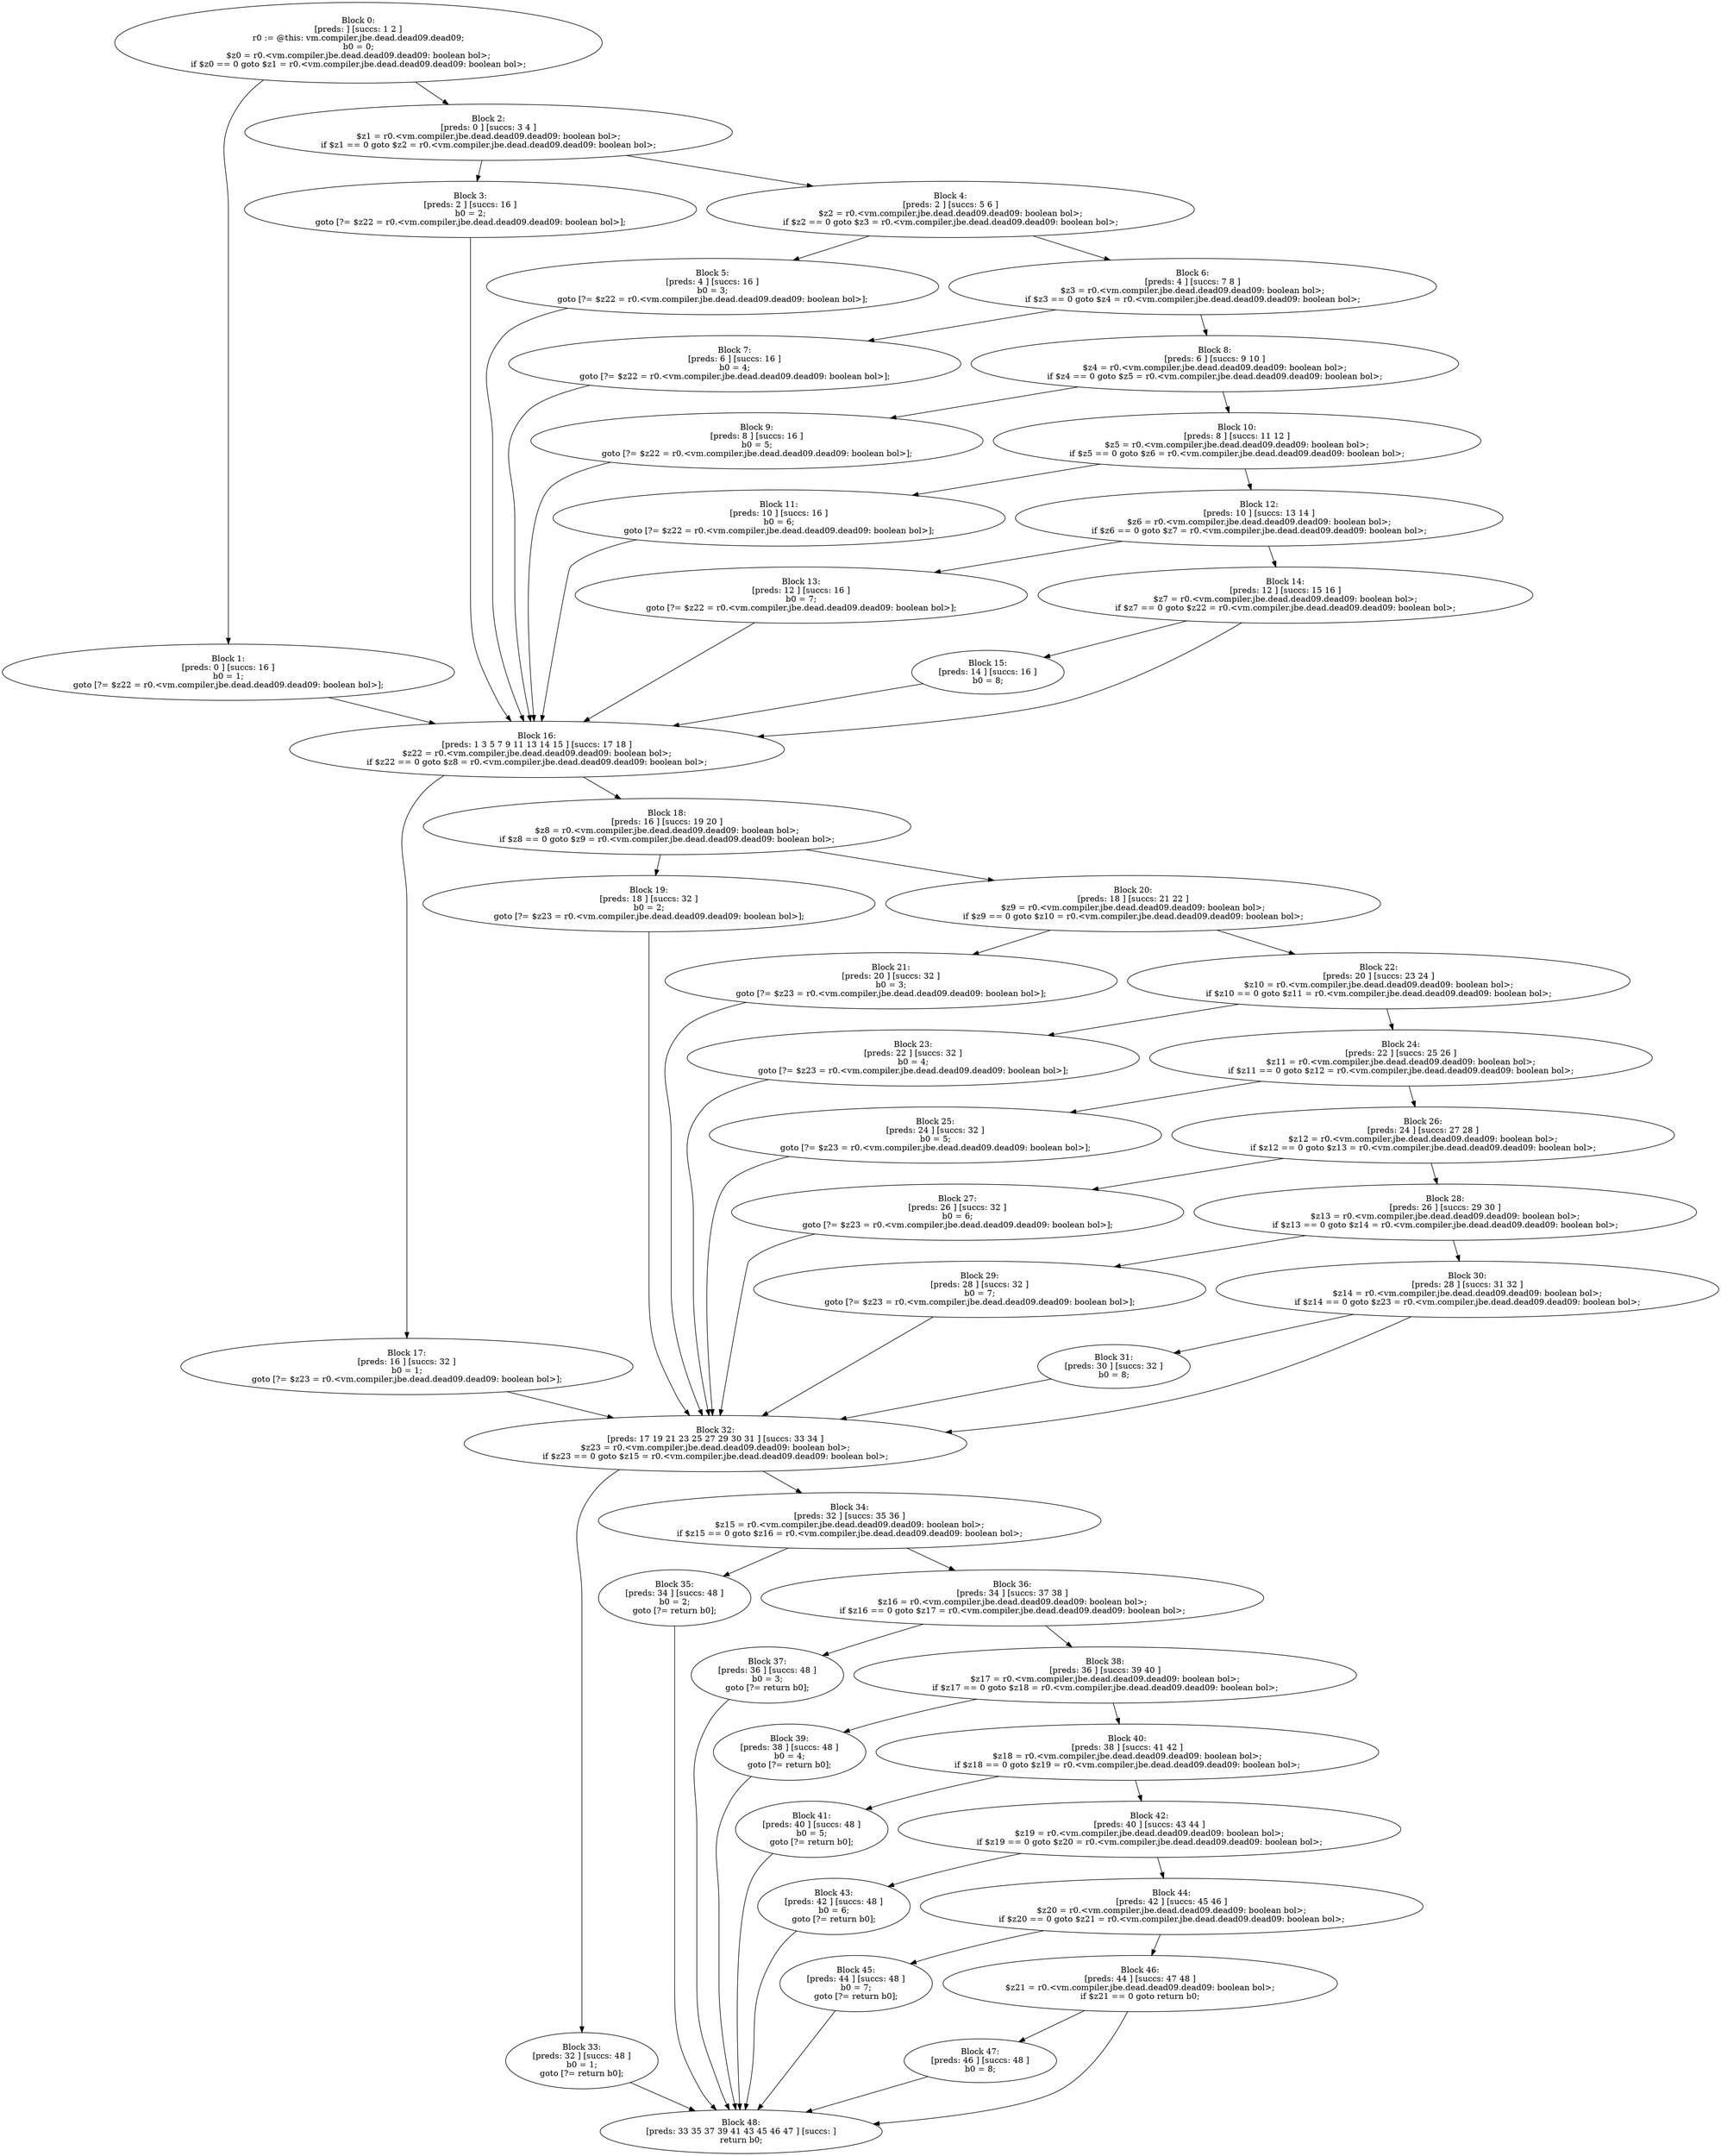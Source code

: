 digraph "unitGraph" {
    "Block 0:
[preds: ] [succs: 1 2 ]
r0 := @this: vm.compiler.jbe.dead.dead09.dead09;
b0 = 0;
$z0 = r0.<vm.compiler.jbe.dead.dead09.dead09: boolean bol>;
if $z0 == 0 goto $z1 = r0.<vm.compiler.jbe.dead.dead09.dead09: boolean bol>;
"
    "Block 1:
[preds: 0 ] [succs: 16 ]
b0 = 1;
goto [?= $z22 = r0.<vm.compiler.jbe.dead.dead09.dead09: boolean bol>];
"
    "Block 2:
[preds: 0 ] [succs: 3 4 ]
$z1 = r0.<vm.compiler.jbe.dead.dead09.dead09: boolean bol>;
if $z1 == 0 goto $z2 = r0.<vm.compiler.jbe.dead.dead09.dead09: boolean bol>;
"
    "Block 3:
[preds: 2 ] [succs: 16 ]
b0 = 2;
goto [?= $z22 = r0.<vm.compiler.jbe.dead.dead09.dead09: boolean bol>];
"
    "Block 4:
[preds: 2 ] [succs: 5 6 ]
$z2 = r0.<vm.compiler.jbe.dead.dead09.dead09: boolean bol>;
if $z2 == 0 goto $z3 = r0.<vm.compiler.jbe.dead.dead09.dead09: boolean bol>;
"
    "Block 5:
[preds: 4 ] [succs: 16 ]
b0 = 3;
goto [?= $z22 = r0.<vm.compiler.jbe.dead.dead09.dead09: boolean bol>];
"
    "Block 6:
[preds: 4 ] [succs: 7 8 ]
$z3 = r0.<vm.compiler.jbe.dead.dead09.dead09: boolean bol>;
if $z3 == 0 goto $z4 = r0.<vm.compiler.jbe.dead.dead09.dead09: boolean bol>;
"
    "Block 7:
[preds: 6 ] [succs: 16 ]
b0 = 4;
goto [?= $z22 = r0.<vm.compiler.jbe.dead.dead09.dead09: boolean bol>];
"
    "Block 8:
[preds: 6 ] [succs: 9 10 ]
$z4 = r0.<vm.compiler.jbe.dead.dead09.dead09: boolean bol>;
if $z4 == 0 goto $z5 = r0.<vm.compiler.jbe.dead.dead09.dead09: boolean bol>;
"
    "Block 9:
[preds: 8 ] [succs: 16 ]
b0 = 5;
goto [?= $z22 = r0.<vm.compiler.jbe.dead.dead09.dead09: boolean bol>];
"
    "Block 10:
[preds: 8 ] [succs: 11 12 ]
$z5 = r0.<vm.compiler.jbe.dead.dead09.dead09: boolean bol>;
if $z5 == 0 goto $z6 = r0.<vm.compiler.jbe.dead.dead09.dead09: boolean bol>;
"
    "Block 11:
[preds: 10 ] [succs: 16 ]
b0 = 6;
goto [?= $z22 = r0.<vm.compiler.jbe.dead.dead09.dead09: boolean bol>];
"
    "Block 12:
[preds: 10 ] [succs: 13 14 ]
$z6 = r0.<vm.compiler.jbe.dead.dead09.dead09: boolean bol>;
if $z6 == 0 goto $z7 = r0.<vm.compiler.jbe.dead.dead09.dead09: boolean bol>;
"
    "Block 13:
[preds: 12 ] [succs: 16 ]
b0 = 7;
goto [?= $z22 = r0.<vm.compiler.jbe.dead.dead09.dead09: boolean bol>];
"
    "Block 14:
[preds: 12 ] [succs: 15 16 ]
$z7 = r0.<vm.compiler.jbe.dead.dead09.dead09: boolean bol>;
if $z7 == 0 goto $z22 = r0.<vm.compiler.jbe.dead.dead09.dead09: boolean bol>;
"
    "Block 15:
[preds: 14 ] [succs: 16 ]
b0 = 8;
"
    "Block 16:
[preds: 1 3 5 7 9 11 13 14 15 ] [succs: 17 18 ]
$z22 = r0.<vm.compiler.jbe.dead.dead09.dead09: boolean bol>;
if $z22 == 0 goto $z8 = r0.<vm.compiler.jbe.dead.dead09.dead09: boolean bol>;
"
    "Block 17:
[preds: 16 ] [succs: 32 ]
b0 = 1;
goto [?= $z23 = r0.<vm.compiler.jbe.dead.dead09.dead09: boolean bol>];
"
    "Block 18:
[preds: 16 ] [succs: 19 20 ]
$z8 = r0.<vm.compiler.jbe.dead.dead09.dead09: boolean bol>;
if $z8 == 0 goto $z9 = r0.<vm.compiler.jbe.dead.dead09.dead09: boolean bol>;
"
    "Block 19:
[preds: 18 ] [succs: 32 ]
b0 = 2;
goto [?= $z23 = r0.<vm.compiler.jbe.dead.dead09.dead09: boolean bol>];
"
    "Block 20:
[preds: 18 ] [succs: 21 22 ]
$z9 = r0.<vm.compiler.jbe.dead.dead09.dead09: boolean bol>;
if $z9 == 0 goto $z10 = r0.<vm.compiler.jbe.dead.dead09.dead09: boolean bol>;
"
    "Block 21:
[preds: 20 ] [succs: 32 ]
b0 = 3;
goto [?= $z23 = r0.<vm.compiler.jbe.dead.dead09.dead09: boolean bol>];
"
    "Block 22:
[preds: 20 ] [succs: 23 24 ]
$z10 = r0.<vm.compiler.jbe.dead.dead09.dead09: boolean bol>;
if $z10 == 0 goto $z11 = r0.<vm.compiler.jbe.dead.dead09.dead09: boolean bol>;
"
    "Block 23:
[preds: 22 ] [succs: 32 ]
b0 = 4;
goto [?= $z23 = r0.<vm.compiler.jbe.dead.dead09.dead09: boolean bol>];
"
    "Block 24:
[preds: 22 ] [succs: 25 26 ]
$z11 = r0.<vm.compiler.jbe.dead.dead09.dead09: boolean bol>;
if $z11 == 0 goto $z12 = r0.<vm.compiler.jbe.dead.dead09.dead09: boolean bol>;
"
    "Block 25:
[preds: 24 ] [succs: 32 ]
b0 = 5;
goto [?= $z23 = r0.<vm.compiler.jbe.dead.dead09.dead09: boolean bol>];
"
    "Block 26:
[preds: 24 ] [succs: 27 28 ]
$z12 = r0.<vm.compiler.jbe.dead.dead09.dead09: boolean bol>;
if $z12 == 0 goto $z13 = r0.<vm.compiler.jbe.dead.dead09.dead09: boolean bol>;
"
    "Block 27:
[preds: 26 ] [succs: 32 ]
b0 = 6;
goto [?= $z23 = r0.<vm.compiler.jbe.dead.dead09.dead09: boolean bol>];
"
    "Block 28:
[preds: 26 ] [succs: 29 30 ]
$z13 = r0.<vm.compiler.jbe.dead.dead09.dead09: boolean bol>;
if $z13 == 0 goto $z14 = r0.<vm.compiler.jbe.dead.dead09.dead09: boolean bol>;
"
    "Block 29:
[preds: 28 ] [succs: 32 ]
b0 = 7;
goto [?= $z23 = r0.<vm.compiler.jbe.dead.dead09.dead09: boolean bol>];
"
    "Block 30:
[preds: 28 ] [succs: 31 32 ]
$z14 = r0.<vm.compiler.jbe.dead.dead09.dead09: boolean bol>;
if $z14 == 0 goto $z23 = r0.<vm.compiler.jbe.dead.dead09.dead09: boolean bol>;
"
    "Block 31:
[preds: 30 ] [succs: 32 ]
b0 = 8;
"
    "Block 32:
[preds: 17 19 21 23 25 27 29 30 31 ] [succs: 33 34 ]
$z23 = r0.<vm.compiler.jbe.dead.dead09.dead09: boolean bol>;
if $z23 == 0 goto $z15 = r0.<vm.compiler.jbe.dead.dead09.dead09: boolean bol>;
"
    "Block 33:
[preds: 32 ] [succs: 48 ]
b0 = 1;
goto [?= return b0];
"
    "Block 34:
[preds: 32 ] [succs: 35 36 ]
$z15 = r0.<vm.compiler.jbe.dead.dead09.dead09: boolean bol>;
if $z15 == 0 goto $z16 = r0.<vm.compiler.jbe.dead.dead09.dead09: boolean bol>;
"
    "Block 35:
[preds: 34 ] [succs: 48 ]
b0 = 2;
goto [?= return b0];
"
    "Block 36:
[preds: 34 ] [succs: 37 38 ]
$z16 = r0.<vm.compiler.jbe.dead.dead09.dead09: boolean bol>;
if $z16 == 0 goto $z17 = r0.<vm.compiler.jbe.dead.dead09.dead09: boolean bol>;
"
    "Block 37:
[preds: 36 ] [succs: 48 ]
b0 = 3;
goto [?= return b0];
"
    "Block 38:
[preds: 36 ] [succs: 39 40 ]
$z17 = r0.<vm.compiler.jbe.dead.dead09.dead09: boolean bol>;
if $z17 == 0 goto $z18 = r0.<vm.compiler.jbe.dead.dead09.dead09: boolean bol>;
"
    "Block 39:
[preds: 38 ] [succs: 48 ]
b0 = 4;
goto [?= return b0];
"
    "Block 40:
[preds: 38 ] [succs: 41 42 ]
$z18 = r0.<vm.compiler.jbe.dead.dead09.dead09: boolean bol>;
if $z18 == 0 goto $z19 = r0.<vm.compiler.jbe.dead.dead09.dead09: boolean bol>;
"
    "Block 41:
[preds: 40 ] [succs: 48 ]
b0 = 5;
goto [?= return b0];
"
    "Block 42:
[preds: 40 ] [succs: 43 44 ]
$z19 = r0.<vm.compiler.jbe.dead.dead09.dead09: boolean bol>;
if $z19 == 0 goto $z20 = r0.<vm.compiler.jbe.dead.dead09.dead09: boolean bol>;
"
    "Block 43:
[preds: 42 ] [succs: 48 ]
b0 = 6;
goto [?= return b0];
"
    "Block 44:
[preds: 42 ] [succs: 45 46 ]
$z20 = r0.<vm.compiler.jbe.dead.dead09.dead09: boolean bol>;
if $z20 == 0 goto $z21 = r0.<vm.compiler.jbe.dead.dead09.dead09: boolean bol>;
"
    "Block 45:
[preds: 44 ] [succs: 48 ]
b0 = 7;
goto [?= return b0];
"
    "Block 46:
[preds: 44 ] [succs: 47 48 ]
$z21 = r0.<vm.compiler.jbe.dead.dead09.dead09: boolean bol>;
if $z21 == 0 goto return b0;
"
    "Block 47:
[preds: 46 ] [succs: 48 ]
b0 = 8;
"
    "Block 48:
[preds: 33 35 37 39 41 43 45 46 47 ] [succs: ]
return b0;
"
    "Block 0:
[preds: ] [succs: 1 2 ]
r0 := @this: vm.compiler.jbe.dead.dead09.dead09;
b0 = 0;
$z0 = r0.<vm.compiler.jbe.dead.dead09.dead09: boolean bol>;
if $z0 == 0 goto $z1 = r0.<vm.compiler.jbe.dead.dead09.dead09: boolean bol>;
"->"Block 1:
[preds: 0 ] [succs: 16 ]
b0 = 1;
goto [?= $z22 = r0.<vm.compiler.jbe.dead.dead09.dead09: boolean bol>];
";
    "Block 0:
[preds: ] [succs: 1 2 ]
r0 := @this: vm.compiler.jbe.dead.dead09.dead09;
b0 = 0;
$z0 = r0.<vm.compiler.jbe.dead.dead09.dead09: boolean bol>;
if $z0 == 0 goto $z1 = r0.<vm.compiler.jbe.dead.dead09.dead09: boolean bol>;
"->"Block 2:
[preds: 0 ] [succs: 3 4 ]
$z1 = r0.<vm.compiler.jbe.dead.dead09.dead09: boolean bol>;
if $z1 == 0 goto $z2 = r0.<vm.compiler.jbe.dead.dead09.dead09: boolean bol>;
";
    "Block 1:
[preds: 0 ] [succs: 16 ]
b0 = 1;
goto [?= $z22 = r0.<vm.compiler.jbe.dead.dead09.dead09: boolean bol>];
"->"Block 16:
[preds: 1 3 5 7 9 11 13 14 15 ] [succs: 17 18 ]
$z22 = r0.<vm.compiler.jbe.dead.dead09.dead09: boolean bol>;
if $z22 == 0 goto $z8 = r0.<vm.compiler.jbe.dead.dead09.dead09: boolean bol>;
";
    "Block 2:
[preds: 0 ] [succs: 3 4 ]
$z1 = r0.<vm.compiler.jbe.dead.dead09.dead09: boolean bol>;
if $z1 == 0 goto $z2 = r0.<vm.compiler.jbe.dead.dead09.dead09: boolean bol>;
"->"Block 3:
[preds: 2 ] [succs: 16 ]
b0 = 2;
goto [?= $z22 = r0.<vm.compiler.jbe.dead.dead09.dead09: boolean bol>];
";
    "Block 2:
[preds: 0 ] [succs: 3 4 ]
$z1 = r0.<vm.compiler.jbe.dead.dead09.dead09: boolean bol>;
if $z1 == 0 goto $z2 = r0.<vm.compiler.jbe.dead.dead09.dead09: boolean bol>;
"->"Block 4:
[preds: 2 ] [succs: 5 6 ]
$z2 = r0.<vm.compiler.jbe.dead.dead09.dead09: boolean bol>;
if $z2 == 0 goto $z3 = r0.<vm.compiler.jbe.dead.dead09.dead09: boolean bol>;
";
    "Block 3:
[preds: 2 ] [succs: 16 ]
b0 = 2;
goto [?= $z22 = r0.<vm.compiler.jbe.dead.dead09.dead09: boolean bol>];
"->"Block 16:
[preds: 1 3 5 7 9 11 13 14 15 ] [succs: 17 18 ]
$z22 = r0.<vm.compiler.jbe.dead.dead09.dead09: boolean bol>;
if $z22 == 0 goto $z8 = r0.<vm.compiler.jbe.dead.dead09.dead09: boolean bol>;
";
    "Block 4:
[preds: 2 ] [succs: 5 6 ]
$z2 = r0.<vm.compiler.jbe.dead.dead09.dead09: boolean bol>;
if $z2 == 0 goto $z3 = r0.<vm.compiler.jbe.dead.dead09.dead09: boolean bol>;
"->"Block 5:
[preds: 4 ] [succs: 16 ]
b0 = 3;
goto [?= $z22 = r0.<vm.compiler.jbe.dead.dead09.dead09: boolean bol>];
";
    "Block 4:
[preds: 2 ] [succs: 5 6 ]
$z2 = r0.<vm.compiler.jbe.dead.dead09.dead09: boolean bol>;
if $z2 == 0 goto $z3 = r0.<vm.compiler.jbe.dead.dead09.dead09: boolean bol>;
"->"Block 6:
[preds: 4 ] [succs: 7 8 ]
$z3 = r0.<vm.compiler.jbe.dead.dead09.dead09: boolean bol>;
if $z3 == 0 goto $z4 = r0.<vm.compiler.jbe.dead.dead09.dead09: boolean bol>;
";
    "Block 5:
[preds: 4 ] [succs: 16 ]
b0 = 3;
goto [?= $z22 = r0.<vm.compiler.jbe.dead.dead09.dead09: boolean bol>];
"->"Block 16:
[preds: 1 3 5 7 9 11 13 14 15 ] [succs: 17 18 ]
$z22 = r0.<vm.compiler.jbe.dead.dead09.dead09: boolean bol>;
if $z22 == 0 goto $z8 = r0.<vm.compiler.jbe.dead.dead09.dead09: boolean bol>;
";
    "Block 6:
[preds: 4 ] [succs: 7 8 ]
$z3 = r0.<vm.compiler.jbe.dead.dead09.dead09: boolean bol>;
if $z3 == 0 goto $z4 = r0.<vm.compiler.jbe.dead.dead09.dead09: boolean bol>;
"->"Block 7:
[preds: 6 ] [succs: 16 ]
b0 = 4;
goto [?= $z22 = r0.<vm.compiler.jbe.dead.dead09.dead09: boolean bol>];
";
    "Block 6:
[preds: 4 ] [succs: 7 8 ]
$z3 = r0.<vm.compiler.jbe.dead.dead09.dead09: boolean bol>;
if $z3 == 0 goto $z4 = r0.<vm.compiler.jbe.dead.dead09.dead09: boolean bol>;
"->"Block 8:
[preds: 6 ] [succs: 9 10 ]
$z4 = r0.<vm.compiler.jbe.dead.dead09.dead09: boolean bol>;
if $z4 == 0 goto $z5 = r0.<vm.compiler.jbe.dead.dead09.dead09: boolean bol>;
";
    "Block 7:
[preds: 6 ] [succs: 16 ]
b0 = 4;
goto [?= $z22 = r0.<vm.compiler.jbe.dead.dead09.dead09: boolean bol>];
"->"Block 16:
[preds: 1 3 5 7 9 11 13 14 15 ] [succs: 17 18 ]
$z22 = r0.<vm.compiler.jbe.dead.dead09.dead09: boolean bol>;
if $z22 == 0 goto $z8 = r0.<vm.compiler.jbe.dead.dead09.dead09: boolean bol>;
";
    "Block 8:
[preds: 6 ] [succs: 9 10 ]
$z4 = r0.<vm.compiler.jbe.dead.dead09.dead09: boolean bol>;
if $z4 == 0 goto $z5 = r0.<vm.compiler.jbe.dead.dead09.dead09: boolean bol>;
"->"Block 9:
[preds: 8 ] [succs: 16 ]
b0 = 5;
goto [?= $z22 = r0.<vm.compiler.jbe.dead.dead09.dead09: boolean bol>];
";
    "Block 8:
[preds: 6 ] [succs: 9 10 ]
$z4 = r0.<vm.compiler.jbe.dead.dead09.dead09: boolean bol>;
if $z4 == 0 goto $z5 = r0.<vm.compiler.jbe.dead.dead09.dead09: boolean bol>;
"->"Block 10:
[preds: 8 ] [succs: 11 12 ]
$z5 = r0.<vm.compiler.jbe.dead.dead09.dead09: boolean bol>;
if $z5 == 0 goto $z6 = r0.<vm.compiler.jbe.dead.dead09.dead09: boolean bol>;
";
    "Block 9:
[preds: 8 ] [succs: 16 ]
b0 = 5;
goto [?= $z22 = r0.<vm.compiler.jbe.dead.dead09.dead09: boolean bol>];
"->"Block 16:
[preds: 1 3 5 7 9 11 13 14 15 ] [succs: 17 18 ]
$z22 = r0.<vm.compiler.jbe.dead.dead09.dead09: boolean bol>;
if $z22 == 0 goto $z8 = r0.<vm.compiler.jbe.dead.dead09.dead09: boolean bol>;
";
    "Block 10:
[preds: 8 ] [succs: 11 12 ]
$z5 = r0.<vm.compiler.jbe.dead.dead09.dead09: boolean bol>;
if $z5 == 0 goto $z6 = r0.<vm.compiler.jbe.dead.dead09.dead09: boolean bol>;
"->"Block 11:
[preds: 10 ] [succs: 16 ]
b0 = 6;
goto [?= $z22 = r0.<vm.compiler.jbe.dead.dead09.dead09: boolean bol>];
";
    "Block 10:
[preds: 8 ] [succs: 11 12 ]
$z5 = r0.<vm.compiler.jbe.dead.dead09.dead09: boolean bol>;
if $z5 == 0 goto $z6 = r0.<vm.compiler.jbe.dead.dead09.dead09: boolean bol>;
"->"Block 12:
[preds: 10 ] [succs: 13 14 ]
$z6 = r0.<vm.compiler.jbe.dead.dead09.dead09: boolean bol>;
if $z6 == 0 goto $z7 = r0.<vm.compiler.jbe.dead.dead09.dead09: boolean bol>;
";
    "Block 11:
[preds: 10 ] [succs: 16 ]
b0 = 6;
goto [?= $z22 = r0.<vm.compiler.jbe.dead.dead09.dead09: boolean bol>];
"->"Block 16:
[preds: 1 3 5 7 9 11 13 14 15 ] [succs: 17 18 ]
$z22 = r0.<vm.compiler.jbe.dead.dead09.dead09: boolean bol>;
if $z22 == 0 goto $z8 = r0.<vm.compiler.jbe.dead.dead09.dead09: boolean bol>;
";
    "Block 12:
[preds: 10 ] [succs: 13 14 ]
$z6 = r0.<vm.compiler.jbe.dead.dead09.dead09: boolean bol>;
if $z6 == 0 goto $z7 = r0.<vm.compiler.jbe.dead.dead09.dead09: boolean bol>;
"->"Block 13:
[preds: 12 ] [succs: 16 ]
b0 = 7;
goto [?= $z22 = r0.<vm.compiler.jbe.dead.dead09.dead09: boolean bol>];
";
    "Block 12:
[preds: 10 ] [succs: 13 14 ]
$z6 = r0.<vm.compiler.jbe.dead.dead09.dead09: boolean bol>;
if $z6 == 0 goto $z7 = r0.<vm.compiler.jbe.dead.dead09.dead09: boolean bol>;
"->"Block 14:
[preds: 12 ] [succs: 15 16 ]
$z7 = r0.<vm.compiler.jbe.dead.dead09.dead09: boolean bol>;
if $z7 == 0 goto $z22 = r0.<vm.compiler.jbe.dead.dead09.dead09: boolean bol>;
";
    "Block 13:
[preds: 12 ] [succs: 16 ]
b0 = 7;
goto [?= $z22 = r0.<vm.compiler.jbe.dead.dead09.dead09: boolean bol>];
"->"Block 16:
[preds: 1 3 5 7 9 11 13 14 15 ] [succs: 17 18 ]
$z22 = r0.<vm.compiler.jbe.dead.dead09.dead09: boolean bol>;
if $z22 == 0 goto $z8 = r0.<vm.compiler.jbe.dead.dead09.dead09: boolean bol>;
";
    "Block 14:
[preds: 12 ] [succs: 15 16 ]
$z7 = r0.<vm.compiler.jbe.dead.dead09.dead09: boolean bol>;
if $z7 == 0 goto $z22 = r0.<vm.compiler.jbe.dead.dead09.dead09: boolean bol>;
"->"Block 15:
[preds: 14 ] [succs: 16 ]
b0 = 8;
";
    "Block 14:
[preds: 12 ] [succs: 15 16 ]
$z7 = r0.<vm.compiler.jbe.dead.dead09.dead09: boolean bol>;
if $z7 == 0 goto $z22 = r0.<vm.compiler.jbe.dead.dead09.dead09: boolean bol>;
"->"Block 16:
[preds: 1 3 5 7 9 11 13 14 15 ] [succs: 17 18 ]
$z22 = r0.<vm.compiler.jbe.dead.dead09.dead09: boolean bol>;
if $z22 == 0 goto $z8 = r0.<vm.compiler.jbe.dead.dead09.dead09: boolean bol>;
";
    "Block 15:
[preds: 14 ] [succs: 16 ]
b0 = 8;
"->"Block 16:
[preds: 1 3 5 7 9 11 13 14 15 ] [succs: 17 18 ]
$z22 = r0.<vm.compiler.jbe.dead.dead09.dead09: boolean bol>;
if $z22 == 0 goto $z8 = r0.<vm.compiler.jbe.dead.dead09.dead09: boolean bol>;
";
    "Block 16:
[preds: 1 3 5 7 9 11 13 14 15 ] [succs: 17 18 ]
$z22 = r0.<vm.compiler.jbe.dead.dead09.dead09: boolean bol>;
if $z22 == 0 goto $z8 = r0.<vm.compiler.jbe.dead.dead09.dead09: boolean bol>;
"->"Block 17:
[preds: 16 ] [succs: 32 ]
b0 = 1;
goto [?= $z23 = r0.<vm.compiler.jbe.dead.dead09.dead09: boolean bol>];
";
    "Block 16:
[preds: 1 3 5 7 9 11 13 14 15 ] [succs: 17 18 ]
$z22 = r0.<vm.compiler.jbe.dead.dead09.dead09: boolean bol>;
if $z22 == 0 goto $z8 = r0.<vm.compiler.jbe.dead.dead09.dead09: boolean bol>;
"->"Block 18:
[preds: 16 ] [succs: 19 20 ]
$z8 = r0.<vm.compiler.jbe.dead.dead09.dead09: boolean bol>;
if $z8 == 0 goto $z9 = r0.<vm.compiler.jbe.dead.dead09.dead09: boolean bol>;
";
    "Block 17:
[preds: 16 ] [succs: 32 ]
b0 = 1;
goto [?= $z23 = r0.<vm.compiler.jbe.dead.dead09.dead09: boolean bol>];
"->"Block 32:
[preds: 17 19 21 23 25 27 29 30 31 ] [succs: 33 34 ]
$z23 = r0.<vm.compiler.jbe.dead.dead09.dead09: boolean bol>;
if $z23 == 0 goto $z15 = r0.<vm.compiler.jbe.dead.dead09.dead09: boolean bol>;
";
    "Block 18:
[preds: 16 ] [succs: 19 20 ]
$z8 = r0.<vm.compiler.jbe.dead.dead09.dead09: boolean bol>;
if $z8 == 0 goto $z9 = r0.<vm.compiler.jbe.dead.dead09.dead09: boolean bol>;
"->"Block 19:
[preds: 18 ] [succs: 32 ]
b0 = 2;
goto [?= $z23 = r0.<vm.compiler.jbe.dead.dead09.dead09: boolean bol>];
";
    "Block 18:
[preds: 16 ] [succs: 19 20 ]
$z8 = r0.<vm.compiler.jbe.dead.dead09.dead09: boolean bol>;
if $z8 == 0 goto $z9 = r0.<vm.compiler.jbe.dead.dead09.dead09: boolean bol>;
"->"Block 20:
[preds: 18 ] [succs: 21 22 ]
$z9 = r0.<vm.compiler.jbe.dead.dead09.dead09: boolean bol>;
if $z9 == 0 goto $z10 = r0.<vm.compiler.jbe.dead.dead09.dead09: boolean bol>;
";
    "Block 19:
[preds: 18 ] [succs: 32 ]
b0 = 2;
goto [?= $z23 = r0.<vm.compiler.jbe.dead.dead09.dead09: boolean bol>];
"->"Block 32:
[preds: 17 19 21 23 25 27 29 30 31 ] [succs: 33 34 ]
$z23 = r0.<vm.compiler.jbe.dead.dead09.dead09: boolean bol>;
if $z23 == 0 goto $z15 = r0.<vm.compiler.jbe.dead.dead09.dead09: boolean bol>;
";
    "Block 20:
[preds: 18 ] [succs: 21 22 ]
$z9 = r0.<vm.compiler.jbe.dead.dead09.dead09: boolean bol>;
if $z9 == 0 goto $z10 = r0.<vm.compiler.jbe.dead.dead09.dead09: boolean bol>;
"->"Block 21:
[preds: 20 ] [succs: 32 ]
b0 = 3;
goto [?= $z23 = r0.<vm.compiler.jbe.dead.dead09.dead09: boolean bol>];
";
    "Block 20:
[preds: 18 ] [succs: 21 22 ]
$z9 = r0.<vm.compiler.jbe.dead.dead09.dead09: boolean bol>;
if $z9 == 0 goto $z10 = r0.<vm.compiler.jbe.dead.dead09.dead09: boolean bol>;
"->"Block 22:
[preds: 20 ] [succs: 23 24 ]
$z10 = r0.<vm.compiler.jbe.dead.dead09.dead09: boolean bol>;
if $z10 == 0 goto $z11 = r0.<vm.compiler.jbe.dead.dead09.dead09: boolean bol>;
";
    "Block 21:
[preds: 20 ] [succs: 32 ]
b0 = 3;
goto [?= $z23 = r0.<vm.compiler.jbe.dead.dead09.dead09: boolean bol>];
"->"Block 32:
[preds: 17 19 21 23 25 27 29 30 31 ] [succs: 33 34 ]
$z23 = r0.<vm.compiler.jbe.dead.dead09.dead09: boolean bol>;
if $z23 == 0 goto $z15 = r0.<vm.compiler.jbe.dead.dead09.dead09: boolean bol>;
";
    "Block 22:
[preds: 20 ] [succs: 23 24 ]
$z10 = r0.<vm.compiler.jbe.dead.dead09.dead09: boolean bol>;
if $z10 == 0 goto $z11 = r0.<vm.compiler.jbe.dead.dead09.dead09: boolean bol>;
"->"Block 23:
[preds: 22 ] [succs: 32 ]
b0 = 4;
goto [?= $z23 = r0.<vm.compiler.jbe.dead.dead09.dead09: boolean bol>];
";
    "Block 22:
[preds: 20 ] [succs: 23 24 ]
$z10 = r0.<vm.compiler.jbe.dead.dead09.dead09: boolean bol>;
if $z10 == 0 goto $z11 = r0.<vm.compiler.jbe.dead.dead09.dead09: boolean bol>;
"->"Block 24:
[preds: 22 ] [succs: 25 26 ]
$z11 = r0.<vm.compiler.jbe.dead.dead09.dead09: boolean bol>;
if $z11 == 0 goto $z12 = r0.<vm.compiler.jbe.dead.dead09.dead09: boolean bol>;
";
    "Block 23:
[preds: 22 ] [succs: 32 ]
b0 = 4;
goto [?= $z23 = r0.<vm.compiler.jbe.dead.dead09.dead09: boolean bol>];
"->"Block 32:
[preds: 17 19 21 23 25 27 29 30 31 ] [succs: 33 34 ]
$z23 = r0.<vm.compiler.jbe.dead.dead09.dead09: boolean bol>;
if $z23 == 0 goto $z15 = r0.<vm.compiler.jbe.dead.dead09.dead09: boolean bol>;
";
    "Block 24:
[preds: 22 ] [succs: 25 26 ]
$z11 = r0.<vm.compiler.jbe.dead.dead09.dead09: boolean bol>;
if $z11 == 0 goto $z12 = r0.<vm.compiler.jbe.dead.dead09.dead09: boolean bol>;
"->"Block 25:
[preds: 24 ] [succs: 32 ]
b0 = 5;
goto [?= $z23 = r0.<vm.compiler.jbe.dead.dead09.dead09: boolean bol>];
";
    "Block 24:
[preds: 22 ] [succs: 25 26 ]
$z11 = r0.<vm.compiler.jbe.dead.dead09.dead09: boolean bol>;
if $z11 == 0 goto $z12 = r0.<vm.compiler.jbe.dead.dead09.dead09: boolean bol>;
"->"Block 26:
[preds: 24 ] [succs: 27 28 ]
$z12 = r0.<vm.compiler.jbe.dead.dead09.dead09: boolean bol>;
if $z12 == 0 goto $z13 = r0.<vm.compiler.jbe.dead.dead09.dead09: boolean bol>;
";
    "Block 25:
[preds: 24 ] [succs: 32 ]
b0 = 5;
goto [?= $z23 = r0.<vm.compiler.jbe.dead.dead09.dead09: boolean bol>];
"->"Block 32:
[preds: 17 19 21 23 25 27 29 30 31 ] [succs: 33 34 ]
$z23 = r0.<vm.compiler.jbe.dead.dead09.dead09: boolean bol>;
if $z23 == 0 goto $z15 = r0.<vm.compiler.jbe.dead.dead09.dead09: boolean bol>;
";
    "Block 26:
[preds: 24 ] [succs: 27 28 ]
$z12 = r0.<vm.compiler.jbe.dead.dead09.dead09: boolean bol>;
if $z12 == 0 goto $z13 = r0.<vm.compiler.jbe.dead.dead09.dead09: boolean bol>;
"->"Block 27:
[preds: 26 ] [succs: 32 ]
b0 = 6;
goto [?= $z23 = r0.<vm.compiler.jbe.dead.dead09.dead09: boolean bol>];
";
    "Block 26:
[preds: 24 ] [succs: 27 28 ]
$z12 = r0.<vm.compiler.jbe.dead.dead09.dead09: boolean bol>;
if $z12 == 0 goto $z13 = r0.<vm.compiler.jbe.dead.dead09.dead09: boolean bol>;
"->"Block 28:
[preds: 26 ] [succs: 29 30 ]
$z13 = r0.<vm.compiler.jbe.dead.dead09.dead09: boolean bol>;
if $z13 == 0 goto $z14 = r0.<vm.compiler.jbe.dead.dead09.dead09: boolean bol>;
";
    "Block 27:
[preds: 26 ] [succs: 32 ]
b0 = 6;
goto [?= $z23 = r0.<vm.compiler.jbe.dead.dead09.dead09: boolean bol>];
"->"Block 32:
[preds: 17 19 21 23 25 27 29 30 31 ] [succs: 33 34 ]
$z23 = r0.<vm.compiler.jbe.dead.dead09.dead09: boolean bol>;
if $z23 == 0 goto $z15 = r0.<vm.compiler.jbe.dead.dead09.dead09: boolean bol>;
";
    "Block 28:
[preds: 26 ] [succs: 29 30 ]
$z13 = r0.<vm.compiler.jbe.dead.dead09.dead09: boolean bol>;
if $z13 == 0 goto $z14 = r0.<vm.compiler.jbe.dead.dead09.dead09: boolean bol>;
"->"Block 29:
[preds: 28 ] [succs: 32 ]
b0 = 7;
goto [?= $z23 = r0.<vm.compiler.jbe.dead.dead09.dead09: boolean bol>];
";
    "Block 28:
[preds: 26 ] [succs: 29 30 ]
$z13 = r0.<vm.compiler.jbe.dead.dead09.dead09: boolean bol>;
if $z13 == 0 goto $z14 = r0.<vm.compiler.jbe.dead.dead09.dead09: boolean bol>;
"->"Block 30:
[preds: 28 ] [succs: 31 32 ]
$z14 = r0.<vm.compiler.jbe.dead.dead09.dead09: boolean bol>;
if $z14 == 0 goto $z23 = r0.<vm.compiler.jbe.dead.dead09.dead09: boolean bol>;
";
    "Block 29:
[preds: 28 ] [succs: 32 ]
b0 = 7;
goto [?= $z23 = r0.<vm.compiler.jbe.dead.dead09.dead09: boolean bol>];
"->"Block 32:
[preds: 17 19 21 23 25 27 29 30 31 ] [succs: 33 34 ]
$z23 = r0.<vm.compiler.jbe.dead.dead09.dead09: boolean bol>;
if $z23 == 0 goto $z15 = r0.<vm.compiler.jbe.dead.dead09.dead09: boolean bol>;
";
    "Block 30:
[preds: 28 ] [succs: 31 32 ]
$z14 = r0.<vm.compiler.jbe.dead.dead09.dead09: boolean bol>;
if $z14 == 0 goto $z23 = r0.<vm.compiler.jbe.dead.dead09.dead09: boolean bol>;
"->"Block 31:
[preds: 30 ] [succs: 32 ]
b0 = 8;
";
    "Block 30:
[preds: 28 ] [succs: 31 32 ]
$z14 = r0.<vm.compiler.jbe.dead.dead09.dead09: boolean bol>;
if $z14 == 0 goto $z23 = r0.<vm.compiler.jbe.dead.dead09.dead09: boolean bol>;
"->"Block 32:
[preds: 17 19 21 23 25 27 29 30 31 ] [succs: 33 34 ]
$z23 = r0.<vm.compiler.jbe.dead.dead09.dead09: boolean bol>;
if $z23 == 0 goto $z15 = r0.<vm.compiler.jbe.dead.dead09.dead09: boolean bol>;
";
    "Block 31:
[preds: 30 ] [succs: 32 ]
b0 = 8;
"->"Block 32:
[preds: 17 19 21 23 25 27 29 30 31 ] [succs: 33 34 ]
$z23 = r0.<vm.compiler.jbe.dead.dead09.dead09: boolean bol>;
if $z23 == 0 goto $z15 = r0.<vm.compiler.jbe.dead.dead09.dead09: boolean bol>;
";
    "Block 32:
[preds: 17 19 21 23 25 27 29 30 31 ] [succs: 33 34 ]
$z23 = r0.<vm.compiler.jbe.dead.dead09.dead09: boolean bol>;
if $z23 == 0 goto $z15 = r0.<vm.compiler.jbe.dead.dead09.dead09: boolean bol>;
"->"Block 33:
[preds: 32 ] [succs: 48 ]
b0 = 1;
goto [?= return b0];
";
    "Block 32:
[preds: 17 19 21 23 25 27 29 30 31 ] [succs: 33 34 ]
$z23 = r0.<vm.compiler.jbe.dead.dead09.dead09: boolean bol>;
if $z23 == 0 goto $z15 = r0.<vm.compiler.jbe.dead.dead09.dead09: boolean bol>;
"->"Block 34:
[preds: 32 ] [succs: 35 36 ]
$z15 = r0.<vm.compiler.jbe.dead.dead09.dead09: boolean bol>;
if $z15 == 0 goto $z16 = r0.<vm.compiler.jbe.dead.dead09.dead09: boolean bol>;
";
    "Block 33:
[preds: 32 ] [succs: 48 ]
b0 = 1;
goto [?= return b0];
"->"Block 48:
[preds: 33 35 37 39 41 43 45 46 47 ] [succs: ]
return b0;
";
    "Block 34:
[preds: 32 ] [succs: 35 36 ]
$z15 = r0.<vm.compiler.jbe.dead.dead09.dead09: boolean bol>;
if $z15 == 0 goto $z16 = r0.<vm.compiler.jbe.dead.dead09.dead09: boolean bol>;
"->"Block 35:
[preds: 34 ] [succs: 48 ]
b0 = 2;
goto [?= return b0];
";
    "Block 34:
[preds: 32 ] [succs: 35 36 ]
$z15 = r0.<vm.compiler.jbe.dead.dead09.dead09: boolean bol>;
if $z15 == 0 goto $z16 = r0.<vm.compiler.jbe.dead.dead09.dead09: boolean bol>;
"->"Block 36:
[preds: 34 ] [succs: 37 38 ]
$z16 = r0.<vm.compiler.jbe.dead.dead09.dead09: boolean bol>;
if $z16 == 0 goto $z17 = r0.<vm.compiler.jbe.dead.dead09.dead09: boolean bol>;
";
    "Block 35:
[preds: 34 ] [succs: 48 ]
b0 = 2;
goto [?= return b0];
"->"Block 48:
[preds: 33 35 37 39 41 43 45 46 47 ] [succs: ]
return b0;
";
    "Block 36:
[preds: 34 ] [succs: 37 38 ]
$z16 = r0.<vm.compiler.jbe.dead.dead09.dead09: boolean bol>;
if $z16 == 0 goto $z17 = r0.<vm.compiler.jbe.dead.dead09.dead09: boolean bol>;
"->"Block 37:
[preds: 36 ] [succs: 48 ]
b0 = 3;
goto [?= return b0];
";
    "Block 36:
[preds: 34 ] [succs: 37 38 ]
$z16 = r0.<vm.compiler.jbe.dead.dead09.dead09: boolean bol>;
if $z16 == 0 goto $z17 = r0.<vm.compiler.jbe.dead.dead09.dead09: boolean bol>;
"->"Block 38:
[preds: 36 ] [succs: 39 40 ]
$z17 = r0.<vm.compiler.jbe.dead.dead09.dead09: boolean bol>;
if $z17 == 0 goto $z18 = r0.<vm.compiler.jbe.dead.dead09.dead09: boolean bol>;
";
    "Block 37:
[preds: 36 ] [succs: 48 ]
b0 = 3;
goto [?= return b0];
"->"Block 48:
[preds: 33 35 37 39 41 43 45 46 47 ] [succs: ]
return b0;
";
    "Block 38:
[preds: 36 ] [succs: 39 40 ]
$z17 = r0.<vm.compiler.jbe.dead.dead09.dead09: boolean bol>;
if $z17 == 0 goto $z18 = r0.<vm.compiler.jbe.dead.dead09.dead09: boolean bol>;
"->"Block 39:
[preds: 38 ] [succs: 48 ]
b0 = 4;
goto [?= return b0];
";
    "Block 38:
[preds: 36 ] [succs: 39 40 ]
$z17 = r0.<vm.compiler.jbe.dead.dead09.dead09: boolean bol>;
if $z17 == 0 goto $z18 = r0.<vm.compiler.jbe.dead.dead09.dead09: boolean bol>;
"->"Block 40:
[preds: 38 ] [succs: 41 42 ]
$z18 = r0.<vm.compiler.jbe.dead.dead09.dead09: boolean bol>;
if $z18 == 0 goto $z19 = r0.<vm.compiler.jbe.dead.dead09.dead09: boolean bol>;
";
    "Block 39:
[preds: 38 ] [succs: 48 ]
b0 = 4;
goto [?= return b0];
"->"Block 48:
[preds: 33 35 37 39 41 43 45 46 47 ] [succs: ]
return b0;
";
    "Block 40:
[preds: 38 ] [succs: 41 42 ]
$z18 = r0.<vm.compiler.jbe.dead.dead09.dead09: boolean bol>;
if $z18 == 0 goto $z19 = r0.<vm.compiler.jbe.dead.dead09.dead09: boolean bol>;
"->"Block 41:
[preds: 40 ] [succs: 48 ]
b0 = 5;
goto [?= return b0];
";
    "Block 40:
[preds: 38 ] [succs: 41 42 ]
$z18 = r0.<vm.compiler.jbe.dead.dead09.dead09: boolean bol>;
if $z18 == 0 goto $z19 = r0.<vm.compiler.jbe.dead.dead09.dead09: boolean bol>;
"->"Block 42:
[preds: 40 ] [succs: 43 44 ]
$z19 = r0.<vm.compiler.jbe.dead.dead09.dead09: boolean bol>;
if $z19 == 0 goto $z20 = r0.<vm.compiler.jbe.dead.dead09.dead09: boolean bol>;
";
    "Block 41:
[preds: 40 ] [succs: 48 ]
b0 = 5;
goto [?= return b0];
"->"Block 48:
[preds: 33 35 37 39 41 43 45 46 47 ] [succs: ]
return b0;
";
    "Block 42:
[preds: 40 ] [succs: 43 44 ]
$z19 = r0.<vm.compiler.jbe.dead.dead09.dead09: boolean bol>;
if $z19 == 0 goto $z20 = r0.<vm.compiler.jbe.dead.dead09.dead09: boolean bol>;
"->"Block 43:
[preds: 42 ] [succs: 48 ]
b0 = 6;
goto [?= return b0];
";
    "Block 42:
[preds: 40 ] [succs: 43 44 ]
$z19 = r0.<vm.compiler.jbe.dead.dead09.dead09: boolean bol>;
if $z19 == 0 goto $z20 = r0.<vm.compiler.jbe.dead.dead09.dead09: boolean bol>;
"->"Block 44:
[preds: 42 ] [succs: 45 46 ]
$z20 = r0.<vm.compiler.jbe.dead.dead09.dead09: boolean bol>;
if $z20 == 0 goto $z21 = r0.<vm.compiler.jbe.dead.dead09.dead09: boolean bol>;
";
    "Block 43:
[preds: 42 ] [succs: 48 ]
b0 = 6;
goto [?= return b0];
"->"Block 48:
[preds: 33 35 37 39 41 43 45 46 47 ] [succs: ]
return b0;
";
    "Block 44:
[preds: 42 ] [succs: 45 46 ]
$z20 = r0.<vm.compiler.jbe.dead.dead09.dead09: boolean bol>;
if $z20 == 0 goto $z21 = r0.<vm.compiler.jbe.dead.dead09.dead09: boolean bol>;
"->"Block 45:
[preds: 44 ] [succs: 48 ]
b0 = 7;
goto [?= return b0];
";
    "Block 44:
[preds: 42 ] [succs: 45 46 ]
$z20 = r0.<vm.compiler.jbe.dead.dead09.dead09: boolean bol>;
if $z20 == 0 goto $z21 = r0.<vm.compiler.jbe.dead.dead09.dead09: boolean bol>;
"->"Block 46:
[preds: 44 ] [succs: 47 48 ]
$z21 = r0.<vm.compiler.jbe.dead.dead09.dead09: boolean bol>;
if $z21 == 0 goto return b0;
";
    "Block 45:
[preds: 44 ] [succs: 48 ]
b0 = 7;
goto [?= return b0];
"->"Block 48:
[preds: 33 35 37 39 41 43 45 46 47 ] [succs: ]
return b0;
";
    "Block 46:
[preds: 44 ] [succs: 47 48 ]
$z21 = r0.<vm.compiler.jbe.dead.dead09.dead09: boolean bol>;
if $z21 == 0 goto return b0;
"->"Block 47:
[preds: 46 ] [succs: 48 ]
b0 = 8;
";
    "Block 46:
[preds: 44 ] [succs: 47 48 ]
$z21 = r0.<vm.compiler.jbe.dead.dead09.dead09: boolean bol>;
if $z21 == 0 goto return b0;
"->"Block 48:
[preds: 33 35 37 39 41 43 45 46 47 ] [succs: ]
return b0;
";
    "Block 47:
[preds: 46 ] [succs: 48 ]
b0 = 8;
"->"Block 48:
[preds: 33 35 37 39 41 43 45 46 47 ] [succs: ]
return b0;
";
}
